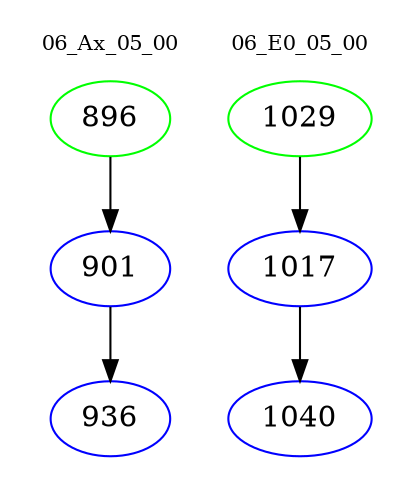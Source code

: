 digraph{
subgraph cluster_0 {
color = white
label = "06_Ax_05_00";
fontsize=10;
T0_896 [label="896", color="green"]
T0_896 -> T0_901 [color="black"]
T0_901 [label="901", color="blue"]
T0_901 -> T0_936 [color="black"]
T0_936 [label="936", color="blue"]
}
subgraph cluster_1 {
color = white
label = "06_E0_05_00";
fontsize=10;
T1_1029 [label="1029", color="green"]
T1_1029 -> T1_1017 [color="black"]
T1_1017 [label="1017", color="blue"]
T1_1017 -> T1_1040 [color="black"]
T1_1040 [label="1040", color="blue"]
}
}
